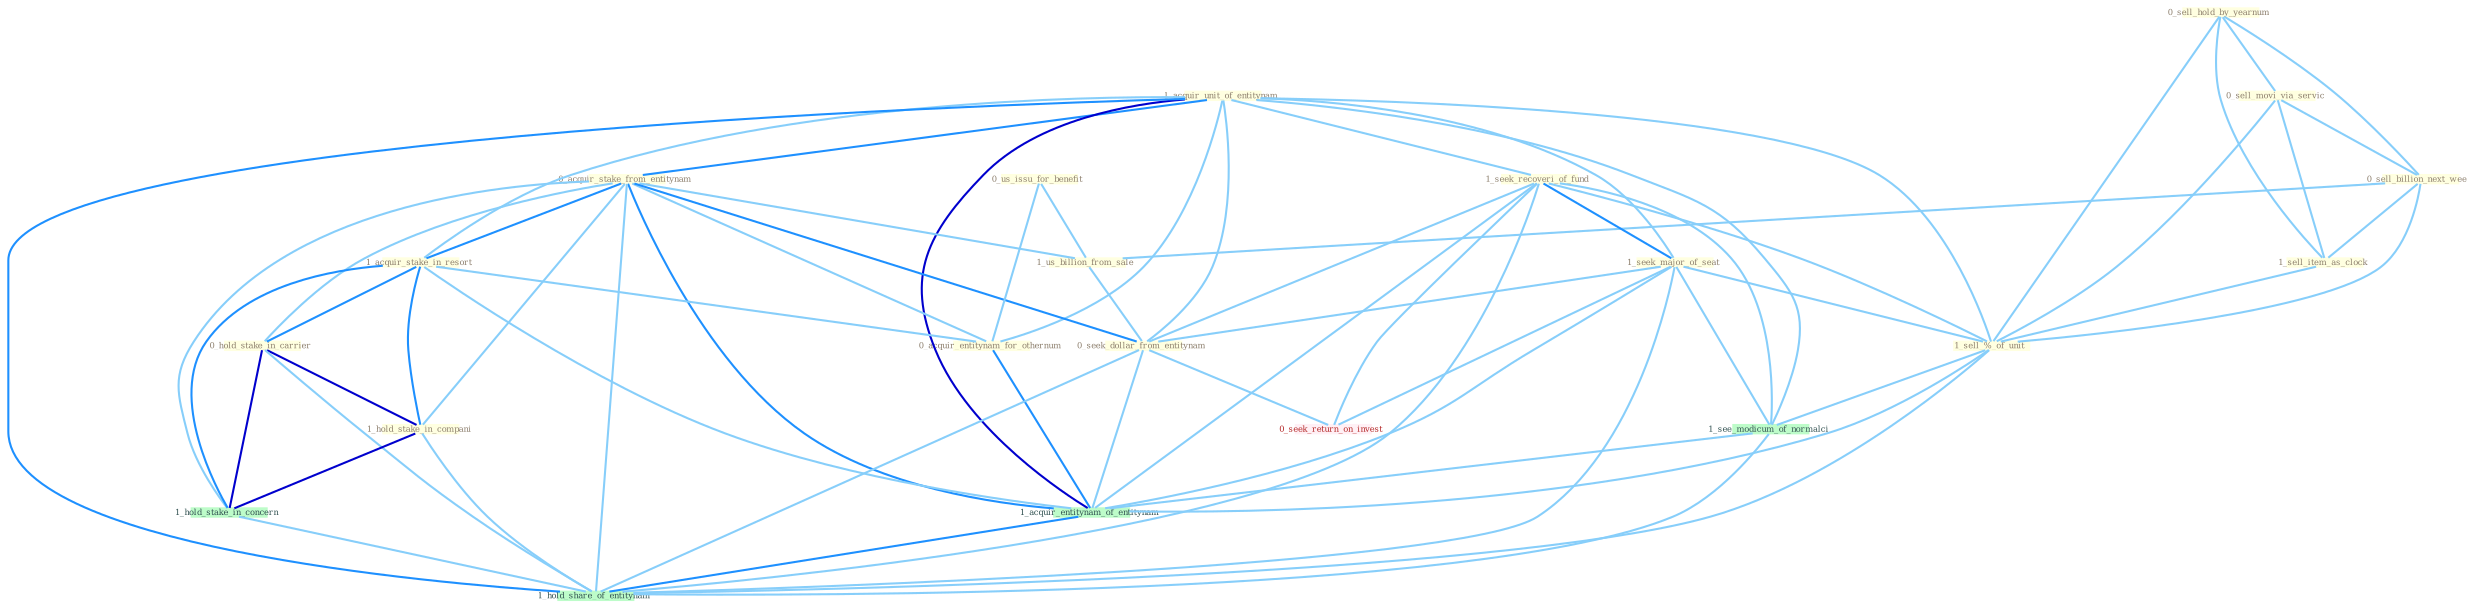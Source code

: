 Graph G{ 
    node
    [shape=polygon,style=filled,width=.5,height=.06,color="#BDFCC9",fixedsize=true,fontsize=4,
    fontcolor="#2f4f4f"];
    {node
    [color="#ffffe0", fontcolor="#8b7d6b"] "0_sell_hold_by_yearnum " "1_acquir_unit_of_entitynam " "0_acquir_stake_from_entitynam " "0_sell_movi_via_servic " "1_acquir_stake_in_resort " "0_us_issu_for_benefit " "0_sell_billion_next_week " "1_seek_recoveri_of_fund " "1_seek_major_of_seat " "1_sell_item_as_clock " "1_us_billion_from_sale " "0_hold_stake_in_carrier " "0_acquir_entitynam_for_othernum " "1_hold_stake_in_compani " "0_seek_dollar_from_entitynam " "1_sell_%_of_unit "}
{node [color="#fff0f5", fontcolor="#b22222"] "0_seek_return_on_invest "}
edge [color="#B0E2FF"];

	"0_sell_hold_by_yearnum " -- "0_sell_movi_via_servic " [w="1", color="#87cefa" ];
	"0_sell_hold_by_yearnum " -- "0_sell_billion_next_week " [w="1", color="#87cefa" ];
	"0_sell_hold_by_yearnum " -- "1_sell_item_as_clock " [w="1", color="#87cefa" ];
	"0_sell_hold_by_yearnum " -- "1_sell_%_of_unit " [w="1", color="#87cefa" ];
	"1_acquir_unit_of_entitynam " -- "0_acquir_stake_from_entitynam " [w="2", color="#1e90ff" , len=0.8];
	"1_acquir_unit_of_entitynam " -- "1_acquir_stake_in_resort " [w="1", color="#87cefa" ];
	"1_acquir_unit_of_entitynam " -- "1_seek_recoveri_of_fund " [w="1", color="#87cefa" ];
	"1_acquir_unit_of_entitynam " -- "1_seek_major_of_seat " [w="1", color="#87cefa" ];
	"1_acquir_unit_of_entitynam " -- "0_acquir_entitynam_for_othernum " [w="1", color="#87cefa" ];
	"1_acquir_unit_of_entitynam " -- "0_seek_dollar_from_entitynam " [w="1", color="#87cefa" ];
	"1_acquir_unit_of_entitynam " -- "1_sell_%_of_unit " [w="1", color="#87cefa" ];
	"1_acquir_unit_of_entitynam " -- "1_see_modicum_of_normalci " [w="1", color="#87cefa" ];
	"1_acquir_unit_of_entitynam " -- "1_acquir_entitynam_of_entitynam " [w="3", color="#0000cd" , len=0.6];
	"1_acquir_unit_of_entitynam " -- "1_hold_share_of_entitynam " [w="2", color="#1e90ff" , len=0.8];
	"0_acquir_stake_from_entitynam " -- "1_acquir_stake_in_resort " [w="2", color="#1e90ff" , len=0.8];
	"0_acquir_stake_from_entitynam " -- "1_us_billion_from_sale " [w="1", color="#87cefa" ];
	"0_acquir_stake_from_entitynam " -- "0_hold_stake_in_carrier " [w="1", color="#87cefa" ];
	"0_acquir_stake_from_entitynam " -- "0_acquir_entitynam_for_othernum " [w="1", color="#87cefa" ];
	"0_acquir_stake_from_entitynam " -- "1_hold_stake_in_compani " [w="1", color="#87cefa" ];
	"0_acquir_stake_from_entitynam " -- "0_seek_dollar_from_entitynam " [w="2", color="#1e90ff" , len=0.8];
	"0_acquir_stake_from_entitynam " -- "1_hold_stake_in_concern " [w="1", color="#87cefa" ];
	"0_acquir_stake_from_entitynam " -- "1_acquir_entitynam_of_entitynam " [w="2", color="#1e90ff" , len=0.8];
	"0_acquir_stake_from_entitynam " -- "1_hold_share_of_entitynam " [w="1", color="#87cefa" ];
	"0_sell_movi_via_servic " -- "0_sell_billion_next_week " [w="1", color="#87cefa" ];
	"0_sell_movi_via_servic " -- "1_sell_item_as_clock " [w="1", color="#87cefa" ];
	"0_sell_movi_via_servic " -- "1_sell_%_of_unit " [w="1", color="#87cefa" ];
	"1_acquir_stake_in_resort " -- "0_hold_stake_in_carrier " [w="2", color="#1e90ff" , len=0.8];
	"1_acquir_stake_in_resort " -- "0_acquir_entitynam_for_othernum " [w="1", color="#87cefa" ];
	"1_acquir_stake_in_resort " -- "1_hold_stake_in_compani " [w="2", color="#1e90ff" , len=0.8];
	"1_acquir_stake_in_resort " -- "1_hold_stake_in_concern " [w="2", color="#1e90ff" , len=0.8];
	"1_acquir_stake_in_resort " -- "1_acquir_entitynam_of_entitynam " [w="1", color="#87cefa" ];
	"0_us_issu_for_benefit " -- "1_us_billion_from_sale " [w="1", color="#87cefa" ];
	"0_us_issu_for_benefit " -- "0_acquir_entitynam_for_othernum " [w="1", color="#87cefa" ];
	"0_sell_billion_next_week " -- "1_sell_item_as_clock " [w="1", color="#87cefa" ];
	"0_sell_billion_next_week " -- "1_us_billion_from_sale " [w="1", color="#87cefa" ];
	"0_sell_billion_next_week " -- "1_sell_%_of_unit " [w="1", color="#87cefa" ];
	"1_seek_recoveri_of_fund " -- "1_seek_major_of_seat " [w="2", color="#1e90ff" , len=0.8];
	"1_seek_recoveri_of_fund " -- "0_seek_dollar_from_entitynam " [w="1", color="#87cefa" ];
	"1_seek_recoveri_of_fund " -- "1_sell_%_of_unit " [w="1", color="#87cefa" ];
	"1_seek_recoveri_of_fund " -- "0_seek_return_on_invest " [w="1", color="#87cefa" ];
	"1_seek_recoveri_of_fund " -- "1_see_modicum_of_normalci " [w="1", color="#87cefa" ];
	"1_seek_recoveri_of_fund " -- "1_acquir_entitynam_of_entitynam " [w="1", color="#87cefa" ];
	"1_seek_recoveri_of_fund " -- "1_hold_share_of_entitynam " [w="1", color="#87cefa" ];
	"1_seek_major_of_seat " -- "0_seek_dollar_from_entitynam " [w="1", color="#87cefa" ];
	"1_seek_major_of_seat " -- "1_sell_%_of_unit " [w="1", color="#87cefa" ];
	"1_seek_major_of_seat " -- "0_seek_return_on_invest " [w="1", color="#87cefa" ];
	"1_seek_major_of_seat " -- "1_see_modicum_of_normalci " [w="1", color="#87cefa" ];
	"1_seek_major_of_seat " -- "1_acquir_entitynam_of_entitynam " [w="1", color="#87cefa" ];
	"1_seek_major_of_seat " -- "1_hold_share_of_entitynam " [w="1", color="#87cefa" ];
	"1_sell_item_as_clock " -- "1_sell_%_of_unit " [w="1", color="#87cefa" ];
	"1_us_billion_from_sale " -- "0_seek_dollar_from_entitynam " [w="1", color="#87cefa" ];
	"0_hold_stake_in_carrier " -- "1_hold_stake_in_compani " [w="3", color="#0000cd" , len=0.6];
	"0_hold_stake_in_carrier " -- "1_hold_stake_in_concern " [w="3", color="#0000cd" , len=0.6];
	"0_hold_stake_in_carrier " -- "1_hold_share_of_entitynam " [w="1", color="#87cefa" ];
	"0_acquir_entitynam_for_othernum " -- "1_acquir_entitynam_of_entitynam " [w="2", color="#1e90ff" , len=0.8];
	"1_hold_stake_in_compani " -- "1_hold_stake_in_concern " [w="3", color="#0000cd" , len=0.6];
	"1_hold_stake_in_compani " -- "1_hold_share_of_entitynam " [w="1", color="#87cefa" ];
	"0_seek_dollar_from_entitynam " -- "0_seek_return_on_invest " [w="1", color="#87cefa" ];
	"0_seek_dollar_from_entitynam " -- "1_acquir_entitynam_of_entitynam " [w="1", color="#87cefa" ];
	"0_seek_dollar_from_entitynam " -- "1_hold_share_of_entitynam " [w="1", color="#87cefa" ];
	"1_sell_%_of_unit " -- "1_see_modicum_of_normalci " [w="1", color="#87cefa" ];
	"1_sell_%_of_unit " -- "1_acquir_entitynam_of_entitynam " [w="1", color="#87cefa" ];
	"1_sell_%_of_unit " -- "1_hold_share_of_entitynam " [w="1", color="#87cefa" ];
	"1_hold_stake_in_concern " -- "1_hold_share_of_entitynam " [w="1", color="#87cefa" ];
	"1_see_modicum_of_normalci " -- "1_acquir_entitynam_of_entitynam " [w="1", color="#87cefa" ];
	"1_see_modicum_of_normalci " -- "1_hold_share_of_entitynam " [w="1", color="#87cefa" ];
	"1_acquir_entitynam_of_entitynam " -- "1_hold_share_of_entitynam " [w="2", color="#1e90ff" , len=0.8];
}